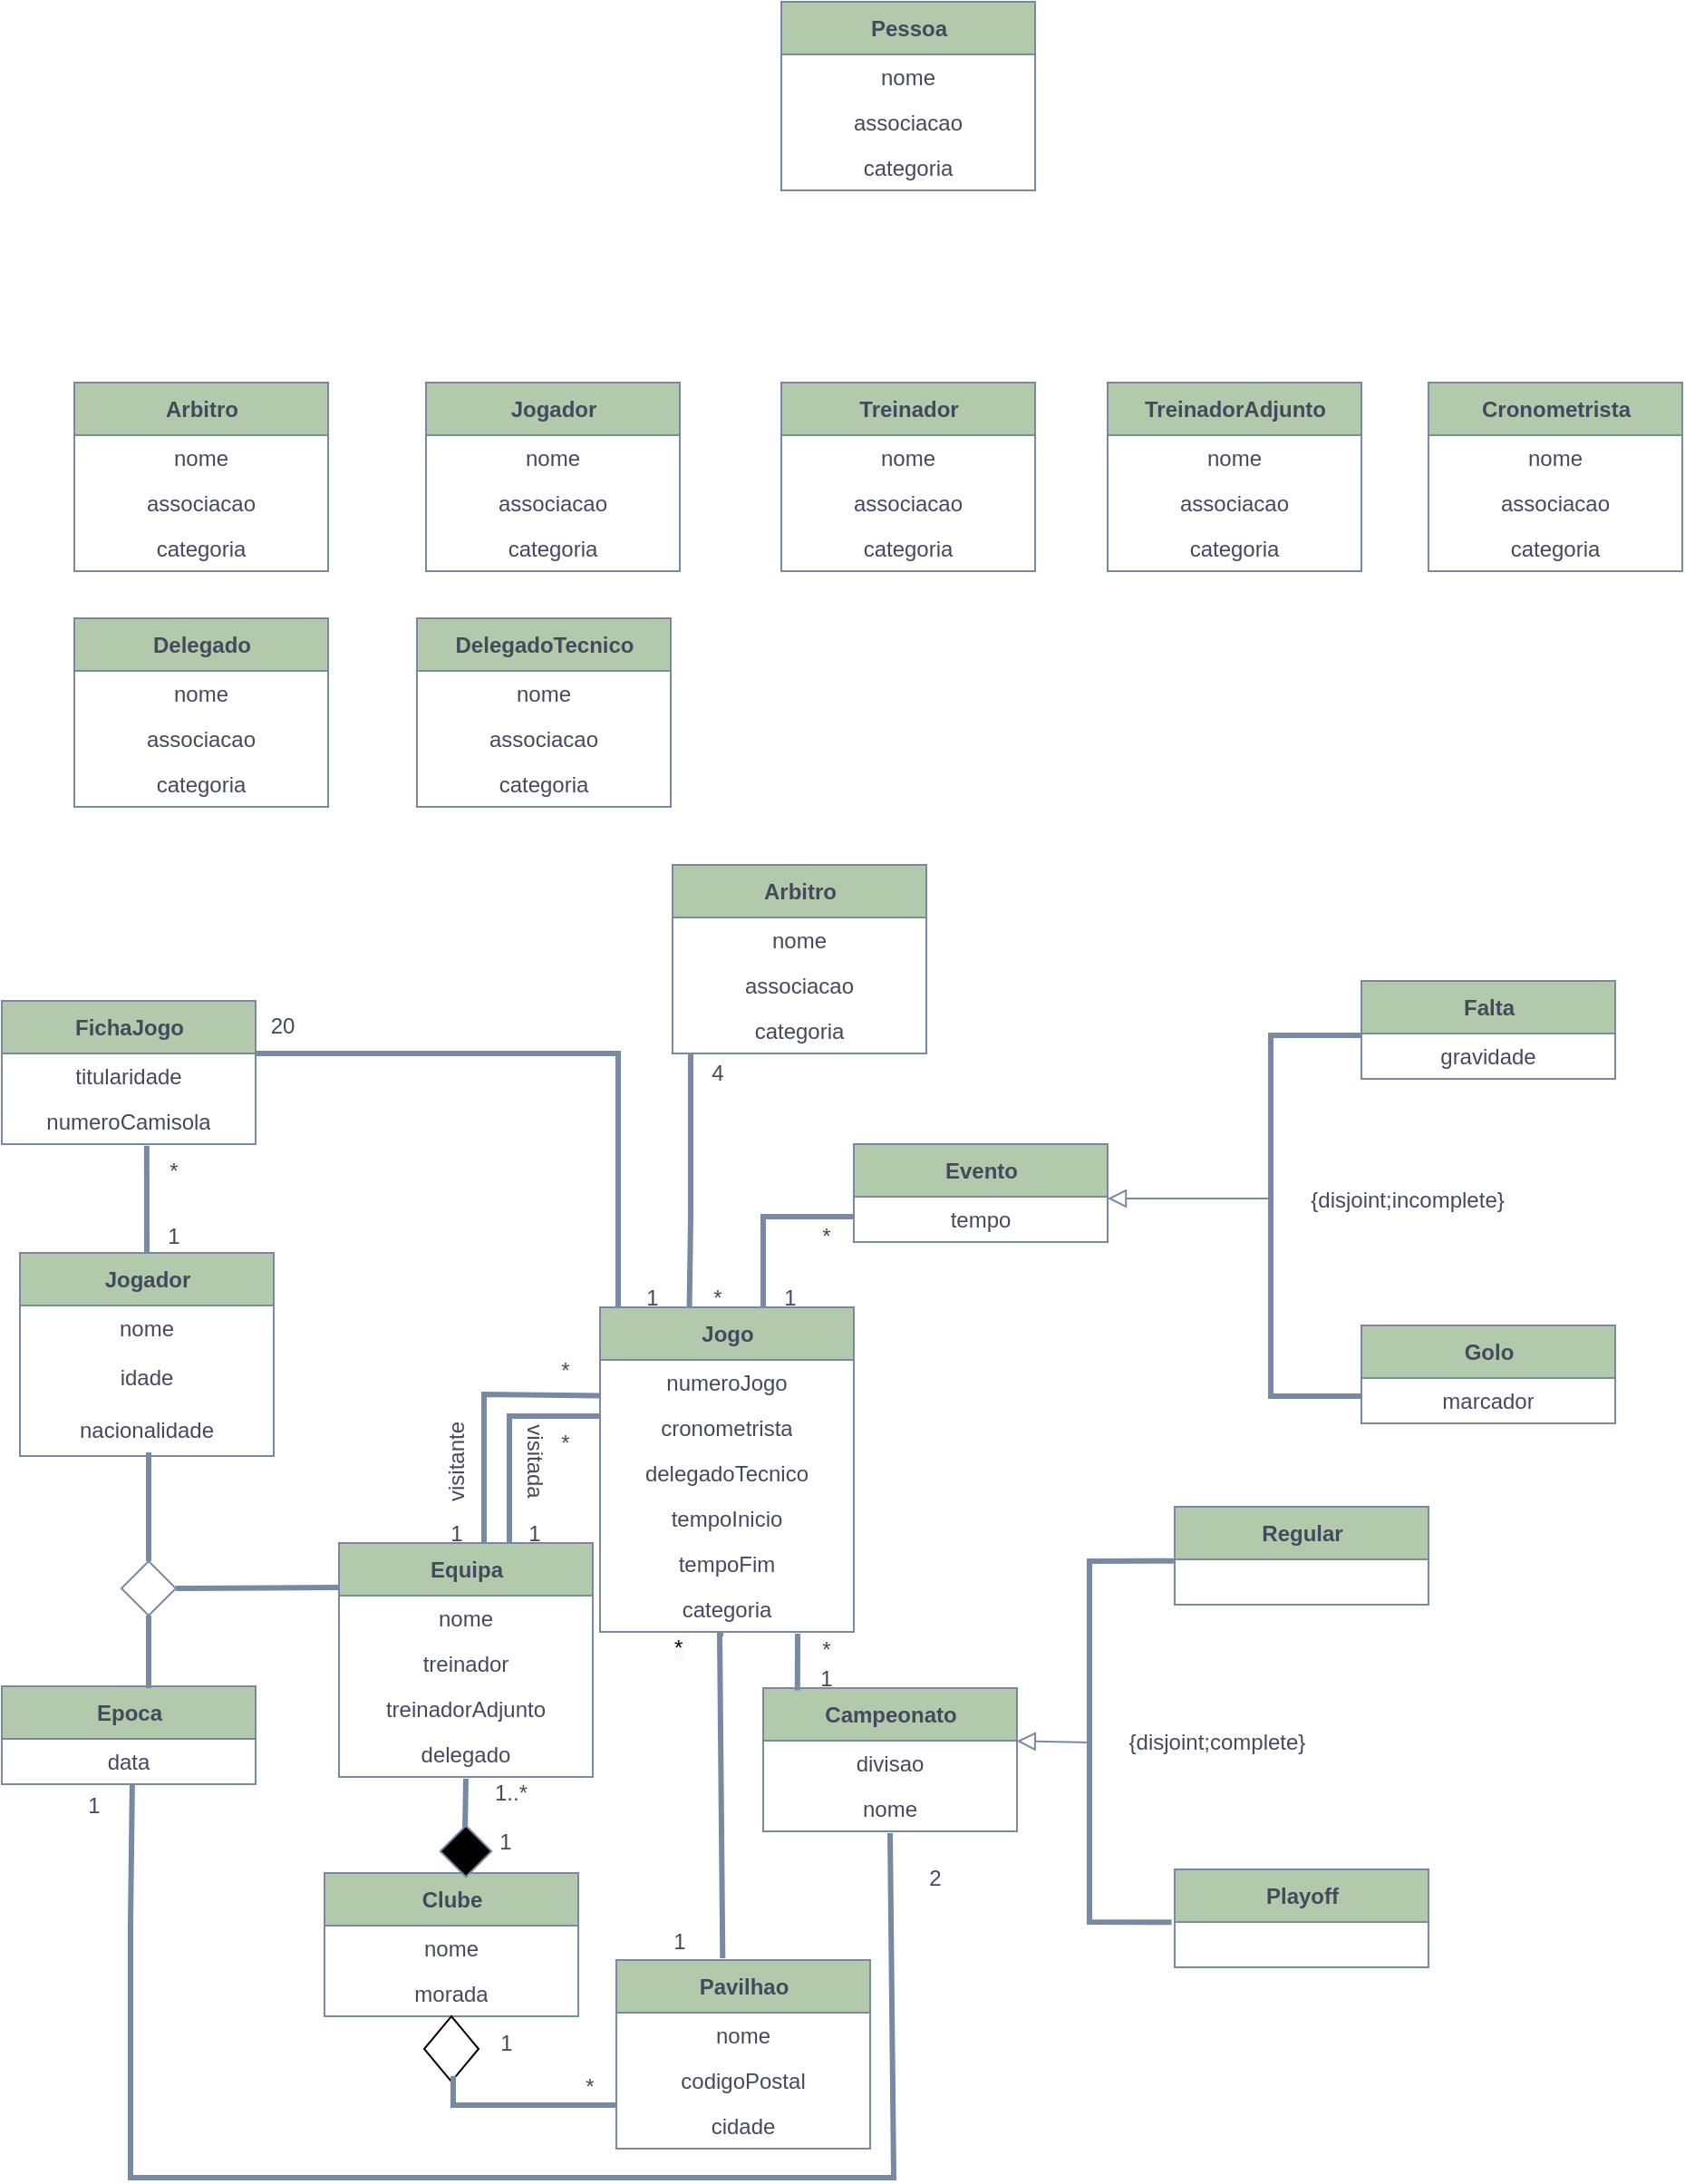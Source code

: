 <mxfile version="20.5.3" type="device"><diagram id="BHZ3tkDbNW8xacTsxMPS" name="Page-1"><mxGraphModel dx="2307" dy="2367" grid="1" gridSize="10" guides="1" tooltips="1" connect="1" arrows="1" fold="1" page="1" pageScale="1" pageWidth="827" pageHeight="1169" math="0" shadow="0"><root><mxCell id="0"/><mxCell id="1" parent="0"/><mxCell id="YVQuSrNtwEEOKYTH-GtT-1" value="" style="endArrow=block;html=1;rounded=0;align=center;verticalAlign=bottom;endFill=0;labelBackgroundColor=none;endSize=8;entryX=0.999;entryY=0.009;entryDx=0;entryDy=0;entryPerimeter=0;strokeColor=#788AA3;fontColor=#46495D;" parent="1" target="LfaRm_r3rV93z8GZ3yQr-2" edge="1"><mxGeometry x="1" y="73" relative="1" as="geometry"><mxPoint x="640" y="380" as="sourcePoint"/><mxPoint x="550" y="380" as="targetPoint"/><mxPoint x="20" y="3" as="offset"/></mxGeometry></mxCell><mxCell id="YVQuSrNtwEEOKYTH-GtT-2" value="" style="resizable=0;html=1;align=center;verticalAlign=top;labelBackgroundColor=none;fillColor=#B2C9AB;strokeColor=#788AA3;fontColor=#46495D;" parent="YVQuSrNtwEEOKYTH-GtT-1" connectable="0" vertex="1"><mxGeometry relative="1" as="geometry"/></mxCell><mxCell id="YVQuSrNtwEEOKYTH-GtT-3" value="" style="endArrow=none;startArrow=none;endFill=0;startFill=0;endSize=8;html=1;verticalAlign=bottom;labelBackgroundColor=none;strokeWidth=3;rounded=0;exitX=0.003;exitY=0.033;exitDx=0;exitDy=0;exitPerimeter=0;entryX=-0.012;entryY=0.004;entryDx=0;entryDy=0;entryPerimeter=0;strokeColor=#788AA3;fontColor=#46495D;" parent="1" edge="1"><mxGeometry width="160" relative="1" as="geometry"><mxPoint x="687.42" y="279.825" as="sourcePoint"/><mxPoint x="685.32" y="479.1" as="targetPoint"/><Array as="points"><mxPoint x="640" y="280"/><mxPoint x="640" y="479"/></Array></mxGeometry></mxCell><mxCell id="YVQuSrNtwEEOKYTH-GtT-4" value="Regular" style="swimlane;fontStyle=1;align=center;verticalAlign=middle;childLayout=stackLayout;horizontal=1;startSize=29;horizontalStack=0;resizeParent=1;resizeParentMax=0;resizeLast=0;collapsible=0;marginBottom=0;html=1;fillColor=#B2C9AB;strokeColor=#788AA3;fontColor=#46495D;" parent="1" vertex="1"><mxGeometry x="687" y="250" width="140" height="54" as="geometry"/></mxCell><mxCell id="YVQuSrNtwEEOKYTH-GtT-7" value="Playoff" style="swimlane;fontStyle=1;align=center;verticalAlign=middle;childLayout=stackLayout;horizontal=1;startSize=29;horizontalStack=0;resizeParent=1;resizeParentMax=0;resizeLast=0;collapsible=0;marginBottom=0;html=1;fillColor=#B2C9AB;strokeColor=#788AA3;fontColor=#46495D;" parent="1" vertex="1"><mxGeometry x="687" y="450" width="140" height="54" as="geometry"/></mxCell><mxCell id="YVQuSrNtwEEOKYTH-GtT-15" value="Evento" style="swimlane;fontStyle=1;align=center;verticalAlign=middle;childLayout=stackLayout;horizontal=1;startSize=29;horizontalStack=0;resizeParent=1;resizeParentMax=0;resizeLast=0;collapsible=0;marginBottom=0;html=1;fillColor=#B2C9AB;strokeColor=#788AA3;fontColor=#46495D;" parent="1" vertex="1"><mxGeometry x="510" y="50" width="140" height="54" as="geometry"/></mxCell><mxCell id="YVQuSrNtwEEOKYTH-GtT-16" value="tempo" style="text;html=1;strokeColor=none;fillColor=none;align=center;verticalAlign=middle;spacingLeft=4;spacingRight=4;overflow=hidden;rotatable=0;points=[[0,0.5],[1,0.5]];portConstraint=eastwest;fontColor=#46495D;" parent="YVQuSrNtwEEOKYTH-GtT-15" vertex="1"><mxGeometry y="29" width="140" height="25" as="geometry"/></mxCell><mxCell id="YVQuSrNtwEEOKYTH-GtT-17" value="" style="endArrow=none;startArrow=none;endFill=0;startFill=0;endSize=8;html=1;verticalAlign=bottom;labelBackgroundColor=none;strokeWidth=3;rounded=0;entryX=0;entryY=1;entryDx=0;entryDy=0;strokeColor=#788AA3;fontColor=#46495D;" parent="1" target="YVQuSrNtwEEOKYTH-GtT-47" edge="1"><mxGeometry width="160" relative="1" as="geometry"><mxPoint x="510" y="90" as="sourcePoint"/><mxPoint x="460" y="160" as="targetPoint"/><Array as="points"><mxPoint x="460" y="90"/></Array></mxGeometry></mxCell><mxCell id="YVQuSrNtwEEOKYTH-GtT-19" value="" style="endArrow=block;html=1;rounded=0;align=center;verticalAlign=bottom;endFill=0;labelBackgroundColor=none;endSize=8;strokeColor=#788AA3;fontColor=#46495D;" parent="1" edge="1"><mxGeometry x="1" y="73" relative="1" as="geometry"><mxPoint x="740" y="80" as="sourcePoint"/><mxPoint x="650" y="80" as="targetPoint"/><mxPoint x="20" y="3" as="offset"/></mxGeometry></mxCell><mxCell id="YVQuSrNtwEEOKYTH-GtT-20" value="" style="resizable=0;html=1;align=center;verticalAlign=top;labelBackgroundColor=none;fillColor=#B2C9AB;strokeColor=#788AA3;fontColor=#46495D;" parent="YVQuSrNtwEEOKYTH-GtT-19" connectable="0" vertex="1"><mxGeometry relative="1" as="geometry"/></mxCell><mxCell id="YVQuSrNtwEEOKYTH-GtT-21" value="" style="endArrow=none;startArrow=none;endFill=0;startFill=0;endSize=8;html=1;verticalAlign=bottom;labelBackgroundColor=none;strokeWidth=3;rounded=0;strokeColor=#788AA3;fontColor=#46495D;" parent="1" edge="1"><mxGeometry width="160" relative="1" as="geometry"><mxPoint x="790" y="-10" as="sourcePoint"/><mxPoint x="790" y="189" as="targetPoint"/><Array as="points"><mxPoint x="740" y="-9.96"/><mxPoint x="740" y="80"/><mxPoint x="740" y="189.04"/></Array></mxGeometry></mxCell><mxCell id="YVQuSrNtwEEOKYTH-GtT-22" value="FichaJogo" style="swimlane;fontStyle=1;align=center;verticalAlign=middle;childLayout=stackLayout;horizontal=1;startSize=29;horizontalStack=0;resizeParent=1;resizeParentMax=0;resizeLast=0;collapsible=0;marginBottom=0;html=1;fillColor=#B2C9AB;strokeColor=#788AA3;fontColor=#46495D;" parent="1" vertex="1"><mxGeometry x="40" y="-29" width="140" height="79" as="geometry"/></mxCell><mxCell id="YVQuSrNtwEEOKYTH-GtT-23" value="titularidade" style="text;html=1;strokeColor=none;fillColor=none;align=center;verticalAlign=middle;spacingLeft=4;spacingRight=4;overflow=hidden;rotatable=0;points=[[0,0.5],[1,0.5]];portConstraint=eastwest;fontColor=#46495D;" parent="YVQuSrNtwEEOKYTH-GtT-22" vertex="1"><mxGeometry y="29" width="140" height="25" as="geometry"/></mxCell><mxCell id="H1sd14mjaA5R267OFFQz-78" value="numeroCamisola" style="text;html=1;strokeColor=none;fillColor=none;align=center;verticalAlign=middle;spacingLeft=4;spacingRight=4;overflow=hidden;rotatable=0;points=[[0,0.5],[1,0.5]];portConstraint=eastwest;fontColor=#46495D;" parent="YVQuSrNtwEEOKYTH-GtT-22" vertex="1"><mxGeometry y="54" width="140" height="25" as="geometry"/></mxCell><mxCell id="YVQuSrNtwEEOKYTH-GtT-27" value="" style="endArrow=none;startArrow=none;endFill=0;startFill=0;endSize=8;html=1;verticalAlign=bottom;labelBackgroundColor=none;strokeWidth=3;rounded=0;exitX=0.571;exitY=1.035;exitDx=0;exitDy=0;exitPerimeter=0;strokeColor=#788AA3;fontColor=#46495D;" parent="1" source="H1sd14mjaA5R267OFFQz-78" edge="1"><mxGeometry width="160" relative="1" as="geometry"><mxPoint x="120.22" y="52.625" as="sourcePoint"/><mxPoint x="120" y="110" as="targetPoint"/></mxGeometry></mxCell><mxCell id="YVQuSrNtwEEOKYTH-GtT-28" value="" style="endArrow=none;startArrow=none;endFill=0;startFill=0;endSize=8;html=1;verticalAlign=bottom;labelBackgroundColor=none;strokeWidth=3;rounded=0;strokeColor=#788AA3;fontColor=#46495D;" parent="1" edge="1"><mxGeometry width="160" relative="1" as="geometry"><mxPoint x="180" as="sourcePoint"/><mxPoint x="380" y="140" as="targetPoint"/><Array as="points"><mxPoint x="380"/></Array></mxGeometry></mxCell><mxCell id="YVQuSrNtwEEOKYTH-GtT-29" value="*" style="text;html=1;strokeColor=none;fillColor=none;align=center;verticalAlign=middle;whiteSpace=wrap;rounded=0;fontColor=#46495D;" parent="1" vertex="1"><mxGeometry x="120" y="60" width="30" height="10" as="geometry"/></mxCell><mxCell id="YVQuSrNtwEEOKYTH-GtT-31" value="20" style="text;html=1;strokeColor=none;fillColor=none;align=center;verticalAlign=middle;whiteSpace=wrap;rounded=0;fontColor=#46495D;" parent="1" vertex="1"><mxGeometry x="180" y="-20" width="30" height="10" as="geometry"/></mxCell><mxCell id="YVQuSrNtwEEOKYTH-GtT-32" value="1" style="text;html=1;strokeColor=none;fillColor=none;align=center;verticalAlign=middle;whiteSpace=wrap;rounded=0;fontColor=#46495D;" parent="1" vertex="1"><mxGeometry x="384" y="130" width="30" height="10" as="geometry"/></mxCell><mxCell id="YVQuSrNtwEEOKYTH-GtT-35" value="Falta" style="swimlane;fontStyle=1;align=center;verticalAlign=middle;childLayout=stackLayout;horizontal=1;startSize=29;horizontalStack=0;resizeParent=1;resizeParentMax=0;resizeLast=0;collapsible=0;marginBottom=0;html=1;fillColor=#B2C9AB;strokeColor=#788AA3;fontColor=#46495D;" parent="1" vertex="1"><mxGeometry x="790" y="-40" width="140" height="54" as="geometry"/></mxCell><mxCell id="YVQuSrNtwEEOKYTH-GtT-36" value="gravidade" style="text;html=1;strokeColor=none;fillColor=none;align=center;verticalAlign=middle;spacingLeft=4;spacingRight=4;overflow=hidden;rotatable=0;points=[[0,0.5],[1,0.5]];portConstraint=eastwest;fontColor=#46495D;" parent="YVQuSrNtwEEOKYTH-GtT-35" vertex="1"><mxGeometry y="29" width="140" height="25" as="geometry"/></mxCell><mxCell id="YVQuSrNtwEEOKYTH-GtT-38" value="Golo" style="swimlane;fontStyle=1;align=center;verticalAlign=middle;childLayout=stackLayout;horizontal=1;startSize=29;horizontalStack=0;resizeParent=1;resizeParentMax=0;resizeLast=0;collapsible=0;marginBottom=0;html=1;fillColor=#B2C9AB;strokeColor=#788AA3;fontColor=#46495D;" parent="1" vertex="1"><mxGeometry x="790" y="150" width="140" height="54" as="geometry"/></mxCell><mxCell id="YVQuSrNtwEEOKYTH-GtT-39" value="marcador" style="text;html=1;strokeColor=none;fillColor=none;align=center;verticalAlign=middle;spacingLeft=4;spacingRight=4;overflow=hidden;rotatable=0;points=[[0,0.5],[1,0.5]];portConstraint=eastwest;fontColor=#46495D;" parent="YVQuSrNtwEEOKYTH-GtT-38" vertex="1"><mxGeometry y="29" width="140" height="25" as="geometry"/></mxCell><mxCell id="YVQuSrNtwEEOKYTH-GtT-46" value="*" style="text;html=1;strokeColor=none;fillColor=none;align=center;verticalAlign=middle;whiteSpace=wrap;rounded=0;fontColor=#46495D;" parent="1" vertex="1"><mxGeometry x="480" y="95.5" width="30" height="10" as="geometry"/></mxCell><mxCell id="YVQuSrNtwEEOKYTH-GtT-47" value="1" style="text;html=1;strokeColor=none;fillColor=none;align=center;verticalAlign=middle;whiteSpace=wrap;rounded=0;fontColor=#46495D;" parent="1" vertex="1"><mxGeometry x="460" y="130" width="30" height="10" as="geometry"/></mxCell><mxCell id="w2V6bjMeTZTvCAiaLABb-1" value="Arbitro" style="swimlane;fontStyle=1;align=center;verticalAlign=middle;childLayout=stackLayout;horizontal=1;startSize=29;horizontalStack=0;resizeParent=1;resizeParentMax=0;resizeLast=0;collapsible=0;marginBottom=0;html=1;fillColor=#B2C9AB;strokeColor=#788AA3;fontColor=#46495D;" parent="1" vertex="1"><mxGeometry x="410" y="-104" width="140" height="104" as="geometry"/></mxCell><mxCell id="w2V6bjMeTZTvCAiaLABb-2" value="nome" style="text;html=1;strokeColor=none;fillColor=none;align=center;verticalAlign=middle;spacingLeft=4;spacingRight=4;overflow=hidden;rotatable=0;points=[[0,0.5],[1,0.5]];portConstraint=eastwest;fontColor=#46495D;" parent="w2V6bjMeTZTvCAiaLABb-1" vertex="1"><mxGeometry y="29" width="140" height="25" as="geometry"/></mxCell><mxCell id="H1sd14mjaA5R267OFFQz-55" value="associacao" style="text;html=1;strokeColor=none;fillColor=none;align=center;verticalAlign=middle;spacingLeft=4;spacingRight=4;overflow=hidden;rotatable=0;points=[[0,0.5],[1,0.5]];portConstraint=eastwest;fontColor=#46495D;" parent="w2V6bjMeTZTvCAiaLABb-1" vertex="1"><mxGeometry y="54" width="140" height="25" as="geometry"/></mxCell><mxCell id="H1sd14mjaA5R267OFFQz-56" value="categoria" style="text;html=1;strokeColor=none;fillColor=none;align=center;verticalAlign=middle;spacingLeft=4;spacingRight=4;overflow=hidden;rotatable=0;points=[[0,0.5],[1,0.5]];portConstraint=eastwest;fontColor=#46495D;" parent="w2V6bjMeTZTvCAiaLABb-1" vertex="1"><mxGeometry y="79" width="140" height="25" as="geometry"/></mxCell><mxCell id="w2V6bjMeTZTvCAiaLABb-4" value="" style="endArrow=none;startArrow=none;endFill=0;startFill=0;endSize=8;html=1;verticalAlign=bottom;labelBackgroundColor=none;strokeWidth=3;rounded=0;entryX=0.352;entryY=0.004;entryDx=0;entryDy=0;entryPerimeter=0;strokeColor=#788AA3;fontColor=#46495D;" parent="1" target="LfaRm_r3rV93z8GZ3yQr-25" edge="1"><mxGeometry width="160" relative="1" as="geometry"><mxPoint x="420" as="sourcePoint"/><mxPoint x="420" y="160" as="targetPoint"/><Array as="points"><mxPoint x="420" y="90"/></Array></mxGeometry></mxCell><mxCell id="w2V6bjMeTZTvCAiaLABb-5" value="4" style="text;html=1;strokeColor=none;fillColor=none;align=center;verticalAlign=middle;whiteSpace=wrap;rounded=0;fontColor=#46495D;" parent="1" vertex="1"><mxGeometry x="420" y="5.5" width="30" height="10" as="geometry"/></mxCell><mxCell id="w2V6bjMeTZTvCAiaLABb-6" value="*" style="text;html=1;strokeColor=none;fillColor=none;align=center;verticalAlign=middle;whiteSpace=wrap;rounded=0;fontColor=#46495D;" parent="1" vertex="1"><mxGeometry x="420" y="130" width="30" height="10" as="geometry"/></mxCell><mxCell id="w2V6bjMeTZTvCAiaLABb-8" value="Pavilhao" style="swimlane;fontStyle=1;align=center;verticalAlign=middle;childLayout=stackLayout;horizontal=1;startSize=29;horizontalStack=0;resizeParent=1;resizeParentMax=0;resizeLast=0;collapsible=0;marginBottom=0;html=1;fillColor=#B2C9AB;strokeColor=#788AA3;fontColor=#46495D;" parent="1" vertex="1"><mxGeometry x="379" y="500" width="140" height="104" as="geometry"/></mxCell><mxCell id="w2V6bjMeTZTvCAiaLABb-9" value="nome" style="text;html=1;strokeColor=none;fillColor=none;align=center;verticalAlign=middle;spacingLeft=4;spacingRight=4;overflow=hidden;rotatable=0;points=[[0,0.5],[1,0.5]];portConstraint=eastwest;fontColor=#46495D;" parent="w2V6bjMeTZTvCAiaLABb-8" vertex="1"><mxGeometry y="29" width="140" height="25" as="geometry"/></mxCell><mxCell id="w2V6bjMeTZTvCAiaLABb-10" value="codigoPostal" style="text;html=1;strokeColor=none;fillColor=none;align=center;verticalAlign=middle;spacingLeft=4;spacingRight=4;overflow=hidden;rotatable=0;points=[[0,0.5],[1,0.5]];portConstraint=eastwest;fontColor=#46495D;" parent="w2V6bjMeTZTvCAiaLABb-8" vertex="1"><mxGeometry y="54" width="140" height="25" as="geometry"/></mxCell><mxCell id="H1sd14mjaA5R267OFFQz-3" value="cidade" style="text;html=1;strokeColor=none;fillColor=none;align=center;verticalAlign=middle;spacingLeft=4;spacingRight=4;overflow=hidden;rotatable=0;points=[[0,0.5],[1,0.5]];portConstraint=eastwest;fontColor=#46495D;" parent="w2V6bjMeTZTvCAiaLABb-8" vertex="1"><mxGeometry y="79" width="140" height="25" as="geometry"/></mxCell><mxCell id="LfaRm_r3rV93z8GZ3yQr-1" value="Campeonato" style="swimlane;fontStyle=1;align=center;verticalAlign=middle;childLayout=stackLayout;horizontal=1;startSize=29;horizontalStack=0;resizeParent=1;resizeParentMax=0;resizeLast=0;collapsible=0;marginBottom=0;html=1;fillColor=#B2C9AB;strokeColor=#788AA3;fontColor=#46495D;" parent="1" vertex="1"><mxGeometry x="460" y="350" width="140" height="79" as="geometry"/></mxCell><mxCell id="LfaRm_r3rV93z8GZ3yQr-2" value="divisao" style="text;html=1;strokeColor=none;fillColor=none;align=center;verticalAlign=middle;spacingLeft=4;spacingRight=4;overflow=hidden;rotatable=0;points=[[0,0.5],[1,0.5]];portConstraint=eastwest;fontColor=#46495D;" parent="LfaRm_r3rV93z8GZ3yQr-1" vertex="1"><mxGeometry y="29" width="140" height="25" as="geometry"/></mxCell><mxCell id="H1sd14mjaA5R267OFFQz-82" value="nome" style="text;html=1;strokeColor=none;fillColor=none;align=center;verticalAlign=middle;spacingLeft=4;spacingRight=4;overflow=hidden;rotatable=0;points=[[0,0.5],[1,0.5]];portConstraint=eastwest;fontColor=#46495D;" parent="LfaRm_r3rV93z8GZ3yQr-1" vertex="1"><mxGeometry y="54" width="140" height="25" as="geometry"/></mxCell><mxCell id="LfaRm_r3rV93z8GZ3yQr-24" value="" style="group;fontColor=#46495D;" parent="1" vertex="1" connectable="0"><mxGeometry x="40" y="170" width="339" height="394" as="geometry"/></mxCell><mxCell id="LfaRm_r3rV93z8GZ3yQr-10" value="Equipa" style="swimlane;fontStyle=1;align=center;verticalAlign=middle;childLayout=stackLayout;horizontal=1;startSize=29;horizontalStack=0;resizeParent=1;resizeParentMax=0;resizeLast=0;collapsible=0;marginBottom=0;html=1;fillColor=#B2C9AB;strokeColor=#788AA3;fontColor=#46495D;" parent="LfaRm_r3rV93z8GZ3yQr-24" vertex="1"><mxGeometry x="186" y="100" width="140" height="129" as="geometry"/></mxCell><mxCell id="LfaRm_r3rV93z8GZ3yQr-12" value="nome" style="text;html=1;strokeColor=none;fillColor=none;align=center;verticalAlign=middle;spacingLeft=4;spacingRight=4;overflow=hidden;rotatable=0;points=[[0,0.5],[1,0.5]];portConstraint=eastwest;fontColor=#46495D;" parent="LfaRm_r3rV93z8GZ3yQr-10" vertex="1"><mxGeometry y="29" width="140" height="25" as="geometry"/></mxCell><mxCell id="H1sd14mjaA5R267OFFQz-69" value="treinador" style="text;html=1;strokeColor=none;fillColor=none;align=center;verticalAlign=middle;spacingLeft=4;spacingRight=4;overflow=hidden;rotatable=0;points=[[0,0.5],[1,0.5]];portConstraint=eastwest;fontColor=#46495D;" parent="LfaRm_r3rV93z8GZ3yQr-10" vertex="1"><mxGeometry y="54" width="140" height="25" as="geometry"/></mxCell><mxCell id="H1sd14mjaA5R267OFFQz-70" value="treinadorAdjunto" style="text;html=1;strokeColor=none;fillColor=none;align=center;verticalAlign=middle;spacingLeft=4;spacingRight=4;overflow=hidden;rotatable=0;points=[[0,0.5],[1,0.5]];portConstraint=eastwest;fontColor=#46495D;" parent="LfaRm_r3rV93z8GZ3yQr-10" vertex="1"><mxGeometry y="79" width="140" height="25" as="geometry"/></mxCell><mxCell id="H1sd14mjaA5R267OFFQz-71" value="delegado" style="text;html=1;strokeColor=none;fillColor=none;align=center;verticalAlign=middle;spacingLeft=4;spacingRight=4;overflow=hidden;rotatable=0;points=[[0,0.5],[1,0.5]];portConstraint=eastwest;fontColor=#46495D;" parent="LfaRm_r3rV93z8GZ3yQr-10" vertex="1"><mxGeometry y="104" width="140" height="25" as="geometry"/></mxCell><mxCell id="LfaRm_r3rV93z8GZ3yQr-13" value="Epoca" style="swimlane;fontStyle=1;align=center;verticalAlign=middle;childLayout=stackLayout;horizontal=1;startSize=29;horizontalStack=0;resizeParent=1;resizeParentMax=0;resizeLast=0;collapsible=0;marginBottom=0;html=1;fillColor=#B2C9AB;strokeColor=#788AA3;fontColor=#46495D;" parent="LfaRm_r3rV93z8GZ3yQr-24" vertex="1"><mxGeometry y="179" width="140" height="54" as="geometry"/></mxCell><mxCell id="LfaRm_r3rV93z8GZ3yQr-14" value="data" style="text;html=1;strokeColor=none;fillColor=none;align=center;verticalAlign=middle;spacingLeft=4;spacingRight=4;overflow=hidden;rotatable=0;points=[[0,0.5],[1,0.5]];portConstraint=eastwest;fontColor=#46495D;" parent="LfaRm_r3rV93z8GZ3yQr-13" vertex="1"><mxGeometry y="29" width="140" height="25" as="geometry"/></mxCell><mxCell id="LfaRm_r3rV93z8GZ3yQr-20" value="" style="endArrow=none;startArrow=none;endFill=0;startFill=0;endSize=8;html=1;verticalAlign=bottom;labelBackgroundColor=none;strokeWidth=3;rounded=0;exitX=1;exitY=0.5;exitDx=0;exitDy=0;strokeColor=#788AA3;fontColor=#46495D;" parent="LfaRm_r3rV93z8GZ3yQr-24" source="LfaRm_r3rV93z8GZ3yQr-21" edge="1"><mxGeometry width="160" relative="1" as="geometry"><mxPoint x="106" y="124.5" as="sourcePoint"/><mxPoint x="186" y="124.5" as="targetPoint"/></mxGeometry></mxCell><mxCell id="LfaRm_r3rV93z8GZ3yQr-21" value="" style="rhombus;fillColor=none;strokeColor=#788AA3;fontColor=#46495D;" parent="LfaRm_r3rV93z8GZ3yQr-24" vertex="1"><mxGeometry x="66" y="110" width="30" height="30" as="geometry"/></mxCell><mxCell id="LfaRm_r3rV93z8GZ3yQr-22" value="" style="endArrow=none;startArrow=none;endFill=0;startFill=0;endSize=8;html=1;verticalAlign=bottom;labelBackgroundColor=none;strokeWidth=3;rounded=0;exitX=0.5;exitY=1;exitDx=0;exitDy=0;strokeColor=#788AA3;fontColor=#46495D;" parent="LfaRm_r3rV93z8GZ3yQr-24" source="LfaRm_r3rV93z8GZ3yQr-21" edge="1"><mxGeometry width="160" relative="1" as="geometry"><mxPoint x="30" y="150" as="sourcePoint"/><mxPoint x="81" y="180" as="targetPoint"/></mxGeometry></mxCell><mxCell id="LfaRm_r3rV93z8GZ3yQr-7" value="Clube" style="swimlane;fontStyle=1;align=center;verticalAlign=middle;childLayout=stackLayout;horizontal=1;startSize=29;horizontalStack=0;resizeParent=1;resizeParentMax=0;resizeLast=0;collapsible=0;marginBottom=0;html=1;fillColor=#B2C9AB;strokeColor=#788AA3;fontColor=#46495D;" parent="LfaRm_r3rV93z8GZ3yQr-24" vertex="1"><mxGeometry x="178" y="282" width="140" height="79" as="geometry"/></mxCell><mxCell id="LfaRm_r3rV93z8GZ3yQr-8" value="nome" style="text;html=1;strokeColor=none;fillColor=none;align=center;verticalAlign=middle;spacingLeft=4;spacingRight=4;overflow=hidden;rotatable=0;points=[[0,0.5],[1,0.5]];portConstraint=eastwest;fontColor=#46495D;" parent="LfaRm_r3rV93z8GZ3yQr-7" vertex="1"><mxGeometry y="29" width="140" height="25" as="geometry"/></mxCell><mxCell id="H1sd14mjaA5R267OFFQz-50" value="morada" style="text;html=1;strokeColor=none;fillColor=none;align=center;verticalAlign=middle;spacingLeft=4;spacingRight=4;overflow=hidden;rotatable=0;points=[[0,0.5],[1,0.5]];portConstraint=eastwest;fontColor=#46495D;" parent="LfaRm_r3rV93z8GZ3yQr-7" vertex="1"><mxGeometry y="54" width="140" height="25" as="geometry"/></mxCell><mxCell id="LfaRm_r3rV93z8GZ3yQr-28" value="" style="endArrow=none;startArrow=none;endFill=0;startFill=0;endSize=8;html=1;verticalAlign=bottom;labelBackgroundColor=none;strokeWidth=3;rounded=0;strokeColor=#788AA3;fontColor=#46495D;" parent="LfaRm_r3rV93z8GZ3yQr-24" edge="1"><mxGeometry width="160" relative="1" as="geometry"><mxPoint x="255.5" y="259" as="sourcePoint"/><mxPoint x="256" y="230" as="targetPoint"/></mxGeometry></mxCell><mxCell id="LfaRm_r3rV93z8GZ3yQr-29" value="1" style="text;html=1;strokeColor=none;fillColor=none;align=center;verticalAlign=middle;whiteSpace=wrap;rounded=0;fontColor=#46495D;" parent="LfaRm_r3rV93z8GZ3yQr-24" vertex="1"><mxGeometry x="263" y="260" width="30" height="10" as="geometry"/></mxCell><mxCell id="LfaRm_r3rV93z8GZ3yQr-30" value="" style="fontStyle=0;labelPosition=right;verticalLabelPosition=middle;align=left;verticalAlign=middle;spacingLeft=2;html=1;points=[[0,0.5],[1,0.5]];fillColor=#000000;direction=south;rotation=-45;strokeColor=#788AA3;fontColor=#46495D;" parent="LfaRm_r3rV93z8GZ3yQr-24" vertex="1"><mxGeometry x="246" y="260" width="20" height="20" as="geometry"/></mxCell><mxCell id="LfaRm_r3rV93z8GZ3yQr-31" value="1..*" style="text;html=1;strokeColor=none;fillColor=none;align=center;verticalAlign=middle;whiteSpace=wrap;rounded=0;fontColor=#46495D;" parent="LfaRm_r3rV93z8GZ3yQr-24" vertex="1"><mxGeometry x="266" y="233" width="30" height="10" as="geometry"/></mxCell><mxCell id="LfaRm_r3rV93z8GZ3yQr-35" value="" style="endArrow=none;startArrow=none;endFill=0;startFill=0;endSize=8;html=1;verticalAlign=bottom;labelBackgroundColor=none;strokeWidth=3;rounded=0;exitX=0.003;exitY=-0.011;exitDx=0;exitDy=0;exitPerimeter=0;strokeColor=#788AA3;fontColor=#46495D;" parent="LfaRm_r3rV93z8GZ3yQr-24" edge="1"><mxGeometry width="160" relative="1" as="geometry"><mxPoint x="330.42" y="18.725" as="sourcePoint"/><mxPoint x="266" y="100" as="targetPoint"/><Array as="points"><mxPoint x="266" y="18"/></Array></mxGeometry></mxCell><mxCell id="LfaRm_r3rV93z8GZ3yQr-58" value="1" style="text;html=1;strokeColor=none;fillColor=none;align=center;verticalAlign=middle;whiteSpace=wrap;rounded=0;fontColor=#46495D;" parent="LfaRm_r3rV93z8GZ3yQr-24" vertex="1"><mxGeometry x="279" y="90" width="30" height="10" as="geometry"/></mxCell><mxCell id="LfaRm_r3rV93z8GZ3yQr-59" value="1" style="text;html=1;strokeColor=none;fillColor=none;align=center;verticalAlign=middle;whiteSpace=wrap;rounded=0;fontColor=#46495D;" parent="LfaRm_r3rV93z8GZ3yQr-24" vertex="1"><mxGeometry x="236" y="90" width="30" height="10" as="geometry"/></mxCell><mxCell id="LfaRm_r3rV93z8GZ3yQr-60" value="*" style="text;html=1;strokeColor=none;fillColor=none;align=center;verticalAlign=middle;whiteSpace=wrap;rounded=0;fontColor=#46495D;" parent="LfaRm_r3rV93z8GZ3yQr-24" vertex="1"><mxGeometry x="296" y="40" width="30" height="10" as="geometry"/></mxCell><mxCell id="LfaRm_r3rV93z8GZ3yQr-61" value="*" style="text;html=1;strokeColor=none;fillColor=none;align=center;verticalAlign=middle;whiteSpace=wrap;rounded=0;fontColor=#46495D;" parent="LfaRm_r3rV93z8GZ3yQr-24" vertex="1"><mxGeometry x="296" width="30" height="10" as="geometry"/></mxCell><mxCell id="LfaRm_r3rV93z8GZ3yQr-62" value="visitante&lt;span style=&quot;color: rgba(0, 0, 0, 0); font-family: monospace; font-size: 0px; text-align: start;&quot;&gt;%3CmxGraphModel%3E%3Croot%3E%3CmxCell%20id%3D%220%22%2F%3E%3CmxCell%20id%3D%221%22%20parent%3D%220%22%2F%3E%3CmxCell%20id%3D%222%22%20value%3D%22*%22%20style%3D%22text%3Bhtml%3D1%3BstrokeColor%3Dnone%3BfillColor%3Dnone%3Balign%3Dcenter%3BverticalAlign%3Dmiddle%3BwhiteSpace%3Dwrap%3Brounded%3D0%3B%22%20vertex%3D%221%22%20parent%3D%221%22%3E%3CmxGeometry%20x%3D%22416%22%20y%3D%2240%22%20width%3D%2230%22%20height%3D%2210%22%20as%3D%22geometry%22%2F%3E%3C%2FmxCell%3E%3C%2Froot%3E%3C%2FmxGraphModel%3E&lt;/span&gt;" style="text;html=1;strokeColor=none;fillColor=none;align=center;verticalAlign=middle;whiteSpace=wrap;rounded=0;rotation=-90;fontColor=#46495D;" parent="LfaRm_r3rV93z8GZ3yQr-24" vertex="1"><mxGeometry x="236" y="50" width="30" height="10" as="geometry"/></mxCell><mxCell id="LfaRm_r3rV93z8GZ3yQr-65" value="visitada" style="text;html=1;strokeColor=none;fillColor=none;align=center;verticalAlign=middle;whiteSpace=wrap;rounded=0;rotation=90;fontColor=#46495D;" parent="LfaRm_r3rV93z8GZ3yQr-24" vertex="1"><mxGeometry x="279" y="50" width="30" height="10" as="geometry"/></mxCell><mxCell id="LfaRm_r3rV93z8GZ3yQr-70" value="1" style="text;html=1;strokeColor=none;fillColor=none;align=center;verticalAlign=middle;whiteSpace=wrap;rounded=0;fontColor=#46495D;" parent="LfaRm_r3rV93z8GZ3yQr-24" vertex="1"><mxGeometry x="36" y="240" width="30" height="10" as="geometry"/></mxCell><mxCell id="H1sd14mjaA5R267OFFQz-16" value="" style="rhombus;whiteSpace=wrap;html=1;direction=south;" parent="LfaRm_r3rV93z8GZ3yQr-24" vertex="1"><mxGeometry x="233" y="361" width="30" height="36" as="geometry"/></mxCell><mxCell id="H1sd14mjaA5R267OFFQz-54" value="1" style="text;html=1;align=center;verticalAlign=middle;resizable=0;points=[];autosize=1;strokeColor=none;fillColor=none;fontColor=#46495D;" parent="LfaRm_r3rV93z8GZ3yQr-24" vertex="1"><mxGeometry x="263" y="361" width="30" height="30" as="geometry"/></mxCell><mxCell id="LfaRm_r3rV93z8GZ3yQr-25" value="Jogo" style="swimlane;fontStyle=1;align=center;verticalAlign=middle;childLayout=stackLayout;horizontal=1;startSize=29;horizontalStack=0;resizeParent=1;resizeParentMax=0;resizeLast=0;collapsible=0;marginBottom=0;html=1;fillColor=#B2C9AB;strokeColor=#788AA3;fontColor=#46495D;" parent="1" vertex="1"><mxGeometry x="370" y="140" width="140" height="179" as="geometry"/></mxCell><mxCell id="H1sd14mjaA5R267OFFQz-77" value="numeroJogo" style="text;html=1;strokeColor=none;fillColor=none;align=center;verticalAlign=middle;spacingLeft=4;spacingRight=4;overflow=hidden;rotatable=0;points=[[0,0.5],[1,0.5]];portConstraint=eastwest;fontColor=#46495D;" parent="LfaRm_r3rV93z8GZ3yQr-25" vertex="1"><mxGeometry y="29" width="140" height="25" as="geometry"/></mxCell><mxCell id="H1sd14mjaA5R267OFFQz-58" value="cronometrista" style="text;html=1;strokeColor=none;fillColor=none;align=center;verticalAlign=middle;spacingLeft=4;spacingRight=4;overflow=hidden;rotatable=0;points=[[0,0.5],[1,0.5]];portConstraint=eastwest;fontColor=#46495D;" parent="LfaRm_r3rV93z8GZ3yQr-25" vertex="1"><mxGeometry y="54" width="140" height="25" as="geometry"/></mxCell><mxCell id="H1sd14mjaA5R267OFFQz-57" value="delegadoTecnico" style="text;html=1;strokeColor=none;fillColor=none;align=center;verticalAlign=middle;spacingLeft=4;spacingRight=4;overflow=hidden;rotatable=0;points=[[0,0.5],[1,0.5]];portConstraint=eastwest;fontColor=#46495D;" parent="LfaRm_r3rV93z8GZ3yQr-25" vertex="1"><mxGeometry y="79" width="140" height="25" as="geometry"/></mxCell><mxCell id="H1sd14mjaA5R267OFFQz-68" value="tempoInicio" style="text;html=1;strokeColor=none;fillColor=none;align=center;verticalAlign=middle;spacingLeft=4;spacingRight=4;overflow=hidden;rotatable=0;points=[[0,0.5],[1,0.5]];portConstraint=eastwest;fontColor=#46495D;" parent="LfaRm_r3rV93z8GZ3yQr-25" vertex="1"><mxGeometry y="104" width="140" height="25" as="geometry"/></mxCell><mxCell id="H1sd14mjaA5R267OFFQz-67" value="tempoFim" style="text;html=1;strokeColor=none;fillColor=none;align=center;verticalAlign=middle;spacingLeft=4;spacingRight=4;overflow=hidden;rotatable=0;points=[[0,0.5],[1,0.5]];portConstraint=eastwest;fontColor=#46495D;" parent="LfaRm_r3rV93z8GZ3yQr-25" vertex="1"><mxGeometry y="129" width="140" height="25" as="geometry"/></mxCell><mxCell id="H1sd14mjaA5R267OFFQz-76" value="categoria" style="text;html=1;strokeColor=none;fillColor=none;align=center;verticalAlign=middle;spacingLeft=4;spacingRight=4;overflow=hidden;rotatable=0;points=[[0,0.5],[1,0.5]];portConstraint=eastwest;fontColor=#46495D;" parent="LfaRm_r3rV93z8GZ3yQr-25" vertex="1"><mxGeometry y="154" width="140" height="25" as="geometry"/></mxCell><mxCell id="LfaRm_r3rV93z8GZ3yQr-34" value="" style="endArrow=none;startArrow=none;endFill=0;startFill=0;endSize=8;html=1;verticalAlign=bottom;labelBackgroundColor=none;strokeWidth=3;rounded=0;strokeColor=#788AA3;fontColor=#46495D;" parent="1" edge="1"><mxGeometry width="160" relative="1" as="geometry"><mxPoint x="370" y="200" as="sourcePoint"/><mxPoint x="320" y="270" as="targetPoint"/><Array as="points"><mxPoint x="320" y="200"/></Array></mxGeometry></mxCell><mxCell id="LfaRm_r3rV93z8GZ3yQr-66" value="" style="endArrow=none;startArrow=none;endFill=0;startFill=0;endSize=8;html=1;verticalAlign=bottom;labelBackgroundColor=none;strokeWidth=3;rounded=0;exitX=0.514;exitY=0.98;exitDx=0;exitDy=0;exitPerimeter=0;strokeColor=#788AA3;fontColor=#46495D;" parent="1" source="LfaRm_r3rV93z8GZ3yQr-14" edge="1"><mxGeometry width="160" relative="1" as="geometry"><mxPoint x="111.4" y="428.725" as="sourcePoint"/><mxPoint x="340" y="620" as="targetPoint"/><Array as="points"><mxPoint x="111" y="480"/><mxPoint x="111" y="620"/><mxPoint x="260" y="620"/><mxPoint x="310" y="620"/></Array></mxGeometry></mxCell><mxCell id="LfaRm_r3rV93z8GZ3yQr-68" value="" style="endArrow=none;startArrow=none;endFill=0;startFill=0;endSize=8;html=1;verticalAlign=bottom;labelBackgroundColor=none;strokeWidth=3;rounded=0;strokeColor=#788AA3;fontColor=#46495D;" parent="1" edge="1"><mxGeometry width="160" relative="1" as="geometry"><mxPoint x="530" y="430" as="sourcePoint"/><mxPoint x="340" y="620" as="targetPoint"/><Array as="points"><mxPoint x="532" y="620"/></Array></mxGeometry></mxCell><mxCell id="LfaRm_r3rV93z8GZ3yQr-69" value="2" style="text;html=1;strokeColor=none;fillColor=none;align=center;verticalAlign=middle;whiteSpace=wrap;rounded=0;fontColor=#46495D;" parent="1" vertex="1"><mxGeometry x="540" y="450" width="30" height="10" as="geometry"/></mxCell><mxCell id="YVQuSrNtwEEOKYTH-GtT-11" value="*" style="text;html=1;strokeColor=none;fillColor=none;align=center;verticalAlign=middle;whiteSpace=wrap;rounded=0;fontColor=#46495D;" parent="1" vertex="1"><mxGeometry x="480" y="324" width="30" height="10" as="geometry"/></mxCell><mxCell id="YVQuSrNtwEEOKYTH-GtT-12" value="1" style="text;html=1;strokeColor=none;fillColor=none;align=center;verticalAlign=middle;whiteSpace=wrap;rounded=0;fontColor=#46495D;" parent="1" vertex="1"><mxGeometry x="480" y="340" width="30" height="10" as="geometry"/></mxCell><mxCell id="YVQuSrNtwEEOKYTH-GtT-30" value="1" style="text;html=1;strokeColor=none;fillColor=none;align=center;verticalAlign=middle;whiteSpace=wrap;rounded=0;fontColor=#46495D;" parent="1" vertex="1"><mxGeometry x="120" y="95.5" width="30" height="10" as="geometry"/></mxCell><mxCell id="w2V6bjMeTZTvCAiaLABb-14" value="" style="endArrow=none;startArrow=none;endFill=0;startFill=0;endSize=8;html=1;verticalAlign=bottom;labelBackgroundColor=none;strokeWidth=3;rounded=0;exitX=0.419;exitY=-0.01;exitDx=0;exitDy=0;exitPerimeter=0;strokeColor=#788AA3;fontColor=#46495D;" parent="1" source="w2V6bjMeTZTvCAiaLABb-8" edge="1"><mxGeometry width="160" relative="1" as="geometry"><mxPoint x="436" y="460" as="sourcePoint"/><mxPoint x="438" y="320" as="targetPoint"/><Array as="points"><mxPoint x="436" y="320"/></Array></mxGeometry></mxCell><mxCell id="w2V6bjMeTZTvCAiaLABb-17" value="1" style="text;html=1;strokeColor=none;fillColor=none;align=center;verticalAlign=middle;whiteSpace=wrap;rounded=0;fontColor=#46495D;" parent="1" vertex="1"><mxGeometry x="399" y="484.5" width="30" height="10" as="geometry"/></mxCell><mxCell id="w2V6bjMeTZTvCAiaLABb-19" value="&lt;span style=&quot;color: rgb(0, 0, 0); font-family: Helvetica; font-size: 12px; font-style: normal; font-variant-ligatures: normal; font-variant-caps: normal; font-weight: 400; letter-spacing: normal; orphans: 2; text-align: center; text-indent: 0px; text-transform: none; widows: 2; word-spacing: 0px; -webkit-text-stroke-width: 0px; background-color: rgb(248, 249, 250); text-decoration-thickness: initial; text-decoration-style: initial; text-decoration-color: initial; float: none; display: inline !important;&quot;&gt;*&lt;/span&gt;" style="text;whiteSpace=wrap;html=1;fontColor=#46495D;" parent="1" vertex="1"><mxGeometry x="409" y="314" width="10" height="20" as="geometry"/></mxCell><mxCell id="LfaRm_r3rV93z8GZ3yQr-16" value="Jogador" style="swimlane;fontStyle=1;align=center;verticalAlign=middle;childLayout=stackLayout;horizontal=1;startSize=29;horizontalStack=0;resizeParent=1;resizeParentMax=0;resizeLast=0;collapsible=0;marginBottom=0;html=1;fillColor=#B2C9AB;strokeColor=#788AA3;fontColor=#46495D;" parent="1" vertex="1"><mxGeometry x="50" y="110" width="140" height="112" as="geometry"/></mxCell><mxCell id="LfaRm_r3rV93z8GZ3yQr-17" value="nome" style="text;html=1;strokeColor=none;fillColor=none;align=center;verticalAlign=middle;spacingLeft=4;spacingRight=4;overflow=hidden;rotatable=0;points=[[0,0.5],[1,0.5]];portConstraint=eastwest;fontColor=#46495D;" parent="LfaRm_r3rV93z8GZ3yQr-16" vertex="1"><mxGeometry y="29" width="140" height="25" as="geometry"/></mxCell><mxCell id="LfaRm_r3rV93z8GZ3yQr-18" value="idade" style="text;html=1;strokeColor=none;fillColor=none;align=center;verticalAlign=middle;spacingLeft=4;spacingRight=4;overflow=hidden;rotatable=0;points=[[0,0.5],[1,0.5]];portConstraint=eastwest;fontColor=#46495D;" parent="LfaRm_r3rV93z8GZ3yQr-16" vertex="1"><mxGeometry y="54" width="140" height="29" as="geometry"/></mxCell><mxCell id="H1sd14mjaA5R267OFFQz-5" value="nacionalidade" style="text;html=1;strokeColor=none;fillColor=none;align=center;verticalAlign=middle;spacingLeft=4;spacingRight=4;overflow=hidden;rotatable=0;points=[[0,0.5],[1,0.5]];portConstraint=eastwest;fontColor=#46495D;" parent="LfaRm_r3rV93z8GZ3yQr-16" vertex="1"><mxGeometry y="83" width="140" height="29" as="geometry"/></mxCell><mxCell id="LfaRm_r3rV93z8GZ3yQr-23" value="" style="endArrow=none;startArrow=none;endFill=0;startFill=0;endSize=8;html=1;verticalAlign=bottom;labelBackgroundColor=none;strokeWidth=3;rounded=0;entryX=0.5;entryY=0;entryDx=0;entryDy=0;strokeColor=#788AA3;fontColor=#46495D;" parent="1" target="LfaRm_r3rV93z8GZ3yQr-21" edge="1"><mxGeometry width="160" relative="1" as="geometry"><mxPoint x="121" y="220" as="sourcePoint"/><mxPoint x="186" y="280" as="targetPoint"/></mxGeometry></mxCell><mxCell id="YVQuSrNtwEEOKYTH-GtT-10" value="" style="endArrow=none;startArrow=none;endFill=0;startFill=0;endSize=8;html=1;verticalAlign=bottom;labelBackgroundColor=none;strokeWidth=3;rounded=0;entryX=0.135;entryY=0.016;entryDx=0;entryDy=0;entryPerimeter=0;strokeColor=#788AA3;fontColor=#46495D;" parent="1" target="LfaRm_r3rV93z8GZ3yQr-1" edge="1"><mxGeometry width="160" relative="1" as="geometry"><mxPoint x="479" y="320" as="sourcePoint"/><mxPoint x="480" y="350" as="targetPoint"/></mxGeometry></mxCell><mxCell id="H1sd14mjaA5R267OFFQz-12" value="" style="endArrow=none;startArrow=none;endFill=0;startFill=0;endSize=8;html=1;verticalAlign=bottom;labelBackgroundColor=none;strokeWidth=3;rounded=0;strokeColor=#788AA3;fontColor=#46495D;" parent="1" edge="1"><mxGeometry width="160" relative="1" as="geometry"><mxPoint x="289" y="564" as="sourcePoint"/><mxPoint x="379" y="580" as="targetPoint"/><Array as="points"><mxPoint x="289" y="580"/><mxPoint x="379" y="580"/></Array></mxGeometry></mxCell><mxCell id="H1sd14mjaA5R267OFFQz-48" value="*" style="text;html=1;align=center;verticalAlign=middle;resizable=0;points=[];autosize=1;strokeColor=none;fillColor=none;fontColor=#46495D;" parent="1" vertex="1"><mxGeometry x="349" y="555" width="30" height="30" as="geometry"/></mxCell><mxCell id="H1sd14mjaA5R267OFFQz-86" value="{disjoint;incomplete}" style="text;html=1;align=center;verticalAlign=middle;resizable=0;points=[];autosize=1;strokeColor=none;fillColor=none;fontColor=#46495D;" parent="1" vertex="1"><mxGeometry x="750" y="65.5" width="130" height="30" as="geometry"/></mxCell><mxCell id="H1sd14mjaA5R267OFFQz-87" value="{disjoint;complete}" style="text;html=1;align=center;verticalAlign=middle;resizable=0;points=[];autosize=1;strokeColor=none;fillColor=none;fontColor=#46495D;" parent="1" vertex="1"><mxGeometry x="650" y="365" width="120" height="30" as="geometry"/></mxCell><mxCell id="7B8oupLyXZDKdcnbSTrd-1" value="Arbitro" style="swimlane;fontStyle=1;align=center;verticalAlign=middle;childLayout=stackLayout;horizontal=1;startSize=29;horizontalStack=0;resizeParent=1;resizeParentMax=0;resizeLast=0;collapsible=0;marginBottom=0;html=1;fillColor=#B2C9AB;strokeColor=#788AA3;fontColor=#46495D;" vertex="1" parent="1"><mxGeometry x="80" y="-370" width="140" height="104" as="geometry"/></mxCell><mxCell id="7B8oupLyXZDKdcnbSTrd-2" value="nome" style="text;html=1;strokeColor=none;fillColor=none;align=center;verticalAlign=middle;spacingLeft=4;spacingRight=4;overflow=hidden;rotatable=0;points=[[0,0.5],[1,0.5]];portConstraint=eastwest;fontColor=#46495D;" vertex="1" parent="7B8oupLyXZDKdcnbSTrd-1"><mxGeometry y="29" width="140" height="25" as="geometry"/></mxCell><mxCell id="7B8oupLyXZDKdcnbSTrd-3" value="associacao" style="text;html=1;strokeColor=none;fillColor=none;align=center;verticalAlign=middle;spacingLeft=4;spacingRight=4;overflow=hidden;rotatable=0;points=[[0,0.5],[1,0.5]];portConstraint=eastwest;fontColor=#46495D;" vertex="1" parent="7B8oupLyXZDKdcnbSTrd-1"><mxGeometry y="54" width="140" height="25" as="geometry"/></mxCell><mxCell id="7B8oupLyXZDKdcnbSTrd-4" value="categoria" style="text;html=1;strokeColor=none;fillColor=none;align=center;verticalAlign=middle;spacingLeft=4;spacingRight=4;overflow=hidden;rotatable=0;points=[[0,0.5],[1,0.5]];portConstraint=eastwest;fontColor=#46495D;" vertex="1" parent="7B8oupLyXZDKdcnbSTrd-1"><mxGeometry y="79" width="140" height="25" as="geometry"/></mxCell><mxCell id="7B8oupLyXZDKdcnbSTrd-5" value="Jogador" style="swimlane;fontStyle=1;align=center;verticalAlign=middle;childLayout=stackLayout;horizontal=1;startSize=29;horizontalStack=0;resizeParent=1;resizeParentMax=0;resizeLast=0;collapsible=0;marginBottom=0;html=1;fillColor=#B2C9AB;strokeColor=#788AA3;fontColor=#46495D;" vertex="1" parent="1"><mxGeometry x="274" y="-370" width="140" height="104" as="geometry"/></mxCell><mxCell id="7B8oupLyXZDKdcnbSTrd-6" value="nome" style="text;html=1;strokeColor=none;fillColor=none;align=center;verticalAlign=middle;spacingLeft=4;spacingRight=4;overflow=hidden;rotatable=0;points=[[0,0.5],[1,0.5]];portConstraint=eastwest;fontColor=#46495D;" vertex="1" parent="7B8oupLyXZDKdcnbSTrd-5"><mxGeometry y="29" width="140" height="25" as="geometry"/></mxCell><mxCell id="7B8oupLyXZDKdcnbSTrd-7" value="associacao" style="text;html=1;strokeColor=none;fillColor=none;align=center;verticalAlign=middle;spacingLeft=4;spacingRight=4;overflow=hidden;rotatable=0;points=[[0,0.5],[1,0.5]];portConstraint=eastwest;fontColor=#46495D;" vertex="1" parent="7B8oupLyXZDKdcnbSTrd-5"><mxGeometry y="54" width="140" height="25" as="geometry"/></mxCell><mxCell id="7B8oupLyXZDKdcnbSTrd-8" value="categoria" style="text;html=1;strokeColor=none;fillColor=none;align=center;verticalAlign=middle;spacingLeft=4;spacingRight=4;overflow=hidden;rotatable=0;points=[[0,0.5],[1,0.5]];portConstraint=eastwest;fontColor=#46495D;" vertex="1" parent="7B8oupLyXZDKdcnbSTrd-5"><mxGeometry y="79" width="140" height="25" as="geometry"/></mxCell><mxCell id="7B8oupLyXZDKdcnbSTrd-9" value="Treinador" style="swimlane;fontStyle=1;align=center;verticalAlign=middle;childLayout=stackLayout;horizontal=1;startSize=29;horizontalStack=0;resizeParent=1;resizeParentMax=0;resizeLast=0;collapsible=0;marginBottom=0;html=1;fillColor=#B2C9AB;strokeColor=#788AA3;fontColor=#46495D;" vertex="1" parent="1"><mxGeometry x="470" y="-370" width="140" height="104" as="geometry"/></mxCell><mxCell id="7B8oupLyXZDKdcnbSTrd-10" value="nome" style="text;html=1;strokeColor=none;fillColor=none;align=center;verticalAlign=middle;spacingLeft=4;spacingRight=4;overflow=hidden;rotatable=0;points=[[0,0.5],[1,0.5]];portConstraint=eastwest;fontColor=#46495D;" vertex="1" parent="7B8oupLyXZDKdcnbSTrd-9"><mxGeometry y="29" width="140" height="25" as="geometry"/></mxCell><mxCell id="7B8oupLyXZDKdcnbSTrd-11" value="associacao" style="text;html=1;strokeColor=none;fillColor=none;align=center;verticalAlign=middle;spacingLeft=4;spacingRight=4;overflow=hidden;rotatable=0;points=[[0,0.5],[1,0.5]];portConstraint=eastwest;fontColor=#46495D;" vertex="1" parent="7B8oupLyXZDKdcnbSTrd-9"><mxGeometry y="54" width="140" height="25" as="geometry"/></mxCell><mxCell id="7B8oupLyXZDKdcnbSTrd-12" value="categoria" style="text;html=1;strokeColor=none;fillColor=none;align=center;verticalAlign=middle;spacingLeft=4;spacingRight=4;overflow=hidden;rotatable=0;points=[[0,0.5],[1,0.5]];portConstraint=eastwest;fontColor=#46495D;" vertex="1" parent="7B8oupLyXZDKdcnbSTrd-9"><mxGeometry y="79" width="140" height="25" as="geometry"/></mxCell><mxCell id="7B8oupLyXZDKdcnbSTrd-13" value="TreinadorAdjunto" style="swimlane;fontStyle=1;align=center;verticalAlign=middle;childLayout=stackLayout;horizontal=1;startSize=29;horizontalStack=0;resizeParent=1;resizeParentMax=0;resizeLast=0;collapsible=0;marginBottom=0;html=1;fillColor=#B2C9AB;strokeColor=#788AA3;fontColor=#46495D;" vertex="1" parent="1"><mxGeometry x="650" y="-370" width="140" height="104" as="geometry"/></mxCell><mxCell id="7B8oupLyXZDKdcnbSTrd-14" value="nome" style="text;html=1;strokeColor=none;fillColor=none;align=center;verticalAlign=middle;spacingLeft=4;spacingRight=4;overflow=hidden;rotatable=0;points=[[0,0.5],[1,0.5]];portConstraint=eastwest;fontColor=#46495D;" vertex="1" parent="7B8oupLyXZDKdcnbSTrd-13"><mxGeometry y="29" width="140" height="25" as="geometry"/></mxCell><mxCell id="7B8oupLyXZDKdcnbSTrd-15" value="associacao" style="text;html=1;strokeColor=none;fillColor=none;align=center;verticalAlign=middle;spacingLeft=4;spacingRight=4;overflow=hidden;rotatable=0;points=[[0,0.5],[1,0.5]];portConstraint=eastwest;fontColor=#46495D;" vertex="1" parent="7B8oupLyXZDKdcnbSTrd-13"><mxGeometry y="54" width="140" height="25" as="geometry"/></mxCell><mxCell id="7B8oupLyXZDKdcnbSTrd-16" value="categoria" style="text;html=1;strokeColor=none;fillColor=none;align=center;verticalAlign=middle;spacingLeft=4;spacingRight=4;overflow=hidden;rotatable=0;points=[[0,0.5],[1,0.5]];portConstraint=eastwest;fontColor=#46495D;" vertex="1" parent="7B8oupLyXZDKdcnbSTrd-13"><mxGeometry y="79" width="140" height="25" as="geometry"/></mxCell><mxCell id="7B8oupLyXZDKdcnbSTrd-17" value="Cronometrista" style="swimlane;fontStyle=1;align=center;verticalAlign=middle;childLayout=stackLayout;horizontal=1;startSize=29;horizontalStack=0;resizeParent=1;resizeParentMax=0;resizeLast=0;collapsible=0;marginBottom=0;html=1;fillColor=#B2C9AB;strokeColor=#788AA3;fontColor=#46495D;" vertex="1" parent="1"><mxGeometry x="827" y="-370" width="140" height="104" as="geometry"/></mxCell><mxCell id="7B8oupLyXZDKdcnbSTrd-18" value="nome" style="text;html=1;strokeColor=none;fillColor=none;align=center;verticalAlign=middle;spacingLeft=4;spacingRight=4;overflow=hidden;rotatable=0;points=[[0,0.5],[1,0.5]];portConstraint=eastwest;fontColor=#46495D;" vertex="1" parent="7B8oupLyXZDKdcnbSTrd-17"><mxGeometry y="29" width="140" height="25" as="geometry"/></mxCell><mxCell id="7B8oupLyXZDKdcnbSTrd-19" value="associacao" style="text;html=1;strokeColor=none;fillColor=none;align=center;verticalAlign=middle;spacingLeft=4;spacingRight=4;overflow=hidden;rotatable=0;points=[[0,0.5],[1,0.5]];portConstraint=eastwest;fontColor=#46495D;" vertex="1" parent="7B8oupLyXZDKdcnbSTrd-17"><mxGeometry y="54" width="140" height="25" as="geometry"/></mxCell><mxCell id="7B8oupLyXZDKdcnbSTrd-20" value="categoria" style="text;html=1;strokeColor=none;fillColor=none;align=center;verticalAlign=middle;spacingLeft=4;spacingRight=4;overflow=hidden;rotatable=0;points=[[0,0.5],[1,0.5]];portConstraint=eastwest;fontColor=#46495D;" vertex="1" parent="7B8oupLyXZDKdcnbSTrd-17"><mxGeometry y="79" width="140" height="25" as="geometry"/></mxCell><mxCell id="7B8oupLyXZDKdcnbSTrd-21" value="Delegado" style="swimlane;fontStyle=1;align=center;verticalAlign=middle;childLayout=stackLayout;horizontal=1;startSize=29;horizontalStack=0;resizeParent=1;resizeParentMax=0;resizeLast=0;collapsible=0;marginBottom=0;html=1;fillColor=#B2C9AB;strokeColor=#788AA3;fontColor=#46495D;" vertex="1" parent="1"><mxGeometry x="80" y="-240" width="140" height="104" as="geometry"/></mxCell><mxCell id="7B8oupLyXZDKdcnbSTrd-22" value="nome" style="text;html=1;strokeColor=none;fillColor=none;align=center;verticalAlign=middle;spacingLeft=4;spacingRight=4;overflow=hidden;rotatable=0;points=[[0,0.5],[1,0.5]];portConstraint=eastwest;fontColor=#46495D;" vertex="1" parent="7B8oupLyXZDKdcnbSTrd-21"><mxGeometry y="29" width="140" height="25" as="geometry"/></mxCell><mxCell id="7B8oupLyXZDKdcnbSTrd-23" value="associacao" style="text;html=1;strokeColor=none;fillColor=none;align=center;verticalAlign=middle;spacingLeft=4;spacingRight=4;overflow=hidden;rotatable=0;points=[[0,0.5],[1,0.5]];portConstraint=eastwest;fontColor=#46495D;" vertex="1" parent="7B8oupLyXZDKdcnbSTrd-21"><mxGeometry y="54" width="140" height="25" as="geometry"/></mxCell><mxCell id="7B8oupLyXZDKdcnbSTrd-24" value="categoria" style="text;html=1;strokeColor=none;fillColor=none;align=center;verticalAlign=middle;spacingLeft=4;spacingRight=4;overflow=hidden;rotatable=0;points=[[0,0.5],[1,0.5]];portConstraint=eastwest;fontColor=#46495D;" vertex="1" parent="7B8oupLyXZDKdcnbSTrd-21"><mxGeometry y="79" width="140" height="25" as="geometry"/></mxCell><mxCell id="7B8oupLyXZDKdcnbSTrd-25" value="DelegadoTecnico" style="swimlane;fontStyle=1;align=center;verticalAlign=middle;childLayout=stackLayout;horizontal=1;startSize=29;horizontalStack=0;resizeParent=1;resizeParentMax=0;resizeLast=0;collapsible=0;marginBottom=0;html=1;fillColor=#B2C9AB;strokeColor=#788AA3;fontColor=#46495D;" vertex="1" parent="1"><mxGeometry x="269" y="-240" width="140" height="104" as="geometry"/></mxCell><mxCell id="7B8oupLyXZDKdcnbSTrd-26" value="nome" style="text;html=1;strokeColor=none;fillColor=none;align=center;verticalAlign=middle;spacingLeft=4;spacingRight=4;overflow=hidden;rotatable=0;points=[[0,0.5],[1,0.5]];portConstraint=eastwest;fontColor=#46495D;" vertex="1" parent="7B8oupLyXZDKdcnbSTrd-25"><mxGeometry y="29" width="140" height="25" as="geometry"/></mxCell><mxCell id="7B8oupLyXZDKdcnbSTrd-27" value="associacao" style="text;html=1;strokeColor=none;fillColor=none;align=center;verticalAlign=middle;spacingLeft=4;spacingRight=4;overflow=hidden;rotatable=0;points=[[0,0.5],[1,0.5]];portConstraint=eastwest;fontColor=#46495D;" vertex="1" parent="7B8oupLyXZDKdcnbSTrd-25"><mxGeometry y="54" width="140" height="25" as="geometry"/></mxCell><mxCell id="7B8oupLyXZDKdcnbSTrd-28" value="categoria" style="text;html=1;strokeColor=none;fillColor=none;align=center;verticalAlign=middle;spacingLeft=4;spacingRight=4;overflow=hidden;rotatable=0;points=[[0,0.5],[1,0.5]];portConstraint=eastwest;fontColor=#46495D;" vertex="1" parent="7B8oupLyXZDKdcnbSTrd-25"><mxGeometry y="79" width="140" height="25" as="geometry"/></mxCell><mxCell id="7B8oupLyXZDKdcnbSTrd-29" value="Pessoa" style="swimlane;fontStyle=1;align=center;verticalAlign=middle;childLayout=stackLayout;horizontal=1;startSize=29;horizontalStack=0;resizeParent=1;resizeParentMax=0;resizeLast=0;collapsible=0;marginBottom=0;html=1;fillColor=#B2C9AB;strokeColor=#788AA3;fontColor=#46495D;" vertex="1" parent="1"><mxGeometry x="470" y="-580" width="140" height="104" as="geometry"/></mxCell><mxCell id="7B8oupLyXZDKdcnbSTrd-30" value="nome" style="text;html=1;strokeColor=none;fillColor=none;align=center;verticalAlign=middle;spacingLeft=4;spacingRight=4;overflow=hidden;rotatable=0;points=[[0,0.5],[1,0.5]];portConstraint=eastwest;fontColor=#46495D;" vertex="1" parent="7B8oupLyXZDKdcnbSTrd-29"><mxGeometry y="29" width="140" height="25" as="geometry"/></mxCell><mxCell id="7B8oupLyXZDKdcnbSTrd-31" value="associacao" style="text;html=1;strokeColor=none;fillColor=none;align=center;verticalAlign=middle;spacingLeft=4;spacingRight=4;overflow=hidden;rotatable=0;points=[[0,0.5],[1,0.5]];portConstraint=eastwest;fontColor=#46495D;" vertex="1" parent="7B8oupLyXZDKdcnbSTrd-29"><mxGeometry y="54" width="140" height="25" as="geometry"/></mxCell><mxCell id="7B8oupLyXZDKdcnbSTrd-32" value="categoria" style="text;html=1;strokeColor=none;fillColor=none;align=center;verticalAlign=middle;spacingLeft=4;spacingRight=4;overflow=hidden;rotatable=0;points=[[0,0.5],[1,0.5]];portConstraint=eastwest;fontColor=#46495D;" vertex="1" parent="7B8oupLyXZDKdcnbSTrd-29"><mxGeometry y="79" width="140" height="25" as="geometry"/></mxCell></root></mxGraphModel></diagram></mxfile>